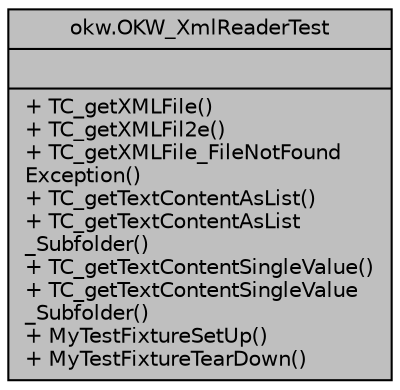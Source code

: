 digraph "okw.OKW_XmlReaderTest"
{
 // INTERACTIVE_SVG=YES
 // LATEX_PDF_SIZE
  edge [fontname="Helvetica",fontsize="10",labelfontname="Helvetica",labelfontsize="10"];
  node [fontname="Helvetica",fontsize="10",shape=record];
  Node1 [label="{okw.OKW_XmlReaderTest\n||+ TC_getXMLFile()\l+ TC_getXMLFil2e()\l+ TC_getXMLFile_FileNotFound\lException()\l+ TC_getTextContentAsList()\l+ TC_getTextContentAsList\l_Subfolder()\l+ TC_getTextContentSingleValue()\l+ TC_getTextContentSingleValue\l_Subfolder()\l+ MyTestFixtureSetUp()\l+ MyTestFixtureTearDown()\l}",height=0.2,width=0.4,color="black", fillcolor="grey75", style="filled", fontcolor="black",tooltip=" "];
}
